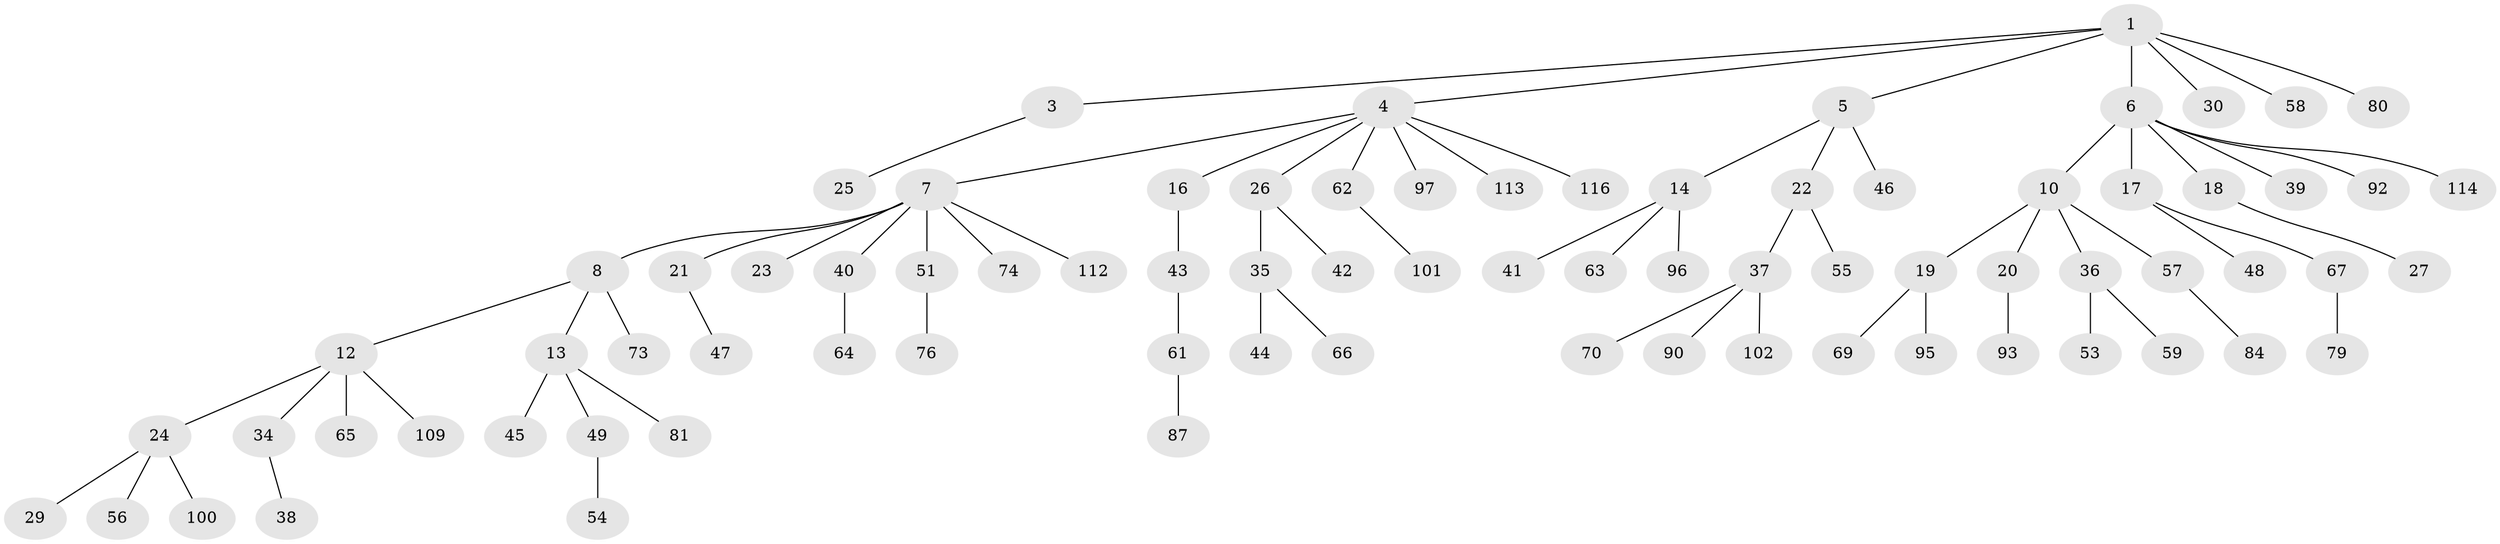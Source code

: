 // original degree distribution, {5: 0.01694915254237288, 4: 0.07627118644067797, 2: 0.2966101694915254, 7: 0.00847457627118644, 3: 0.11864406779661017, 6: 0.00847457627118644, 8: 0.00847457627118644, 1: 0.4661016949152542}
// Generated by graph-tools (version 1.1) at 2025/42/03/06/25 10:42:05]
// undirected, 80 vertices, 79 edges
graph export_dot {
graph [start="1"]
  node [color=gray90,style=filled];
  1 [super="+2"];
  3;
  4 [super="+33"];
  5 [super="+9"];
  6 [super="+78"];
  7 [super="+31"];
  8 [super="+11"];
  10 [super="+15"];
  12 [super="+60"];
  13 [super="+32"];
  14 [super="+85"];
  16 [super="+52"];
  17;
  18 [super="+75"];
  19 [super="+28"];
  20 [super="+83"];
  21;
  22 [super="+86"];
  23;
  24 [super="+99"];
  25;
  26 [super="+98"];
  27;
  29;
  30 [super="+108"];
  34;
  35;
  36;
  37 [super="+68"];
  38 [super="+110"];
  39;
  40;
  41;
  42;
  43 [super="+72"];
  44;
  45 [super="+104"];
  46 [super="+89"];
  47 [super="+107"];
  48 [super="+105"];
  49 [super="+50"];
  51;
  53 [super="+106"];
  54;
  55 [super="+118"];
  56;
  57 [super="+71"];
  58 [super="+94"];
  59 [super="+91"];
  61;
  62 [super="+117"];
  63;
  64 [super="+88"];
  65;
  66;
  67 [super="+77"];
  69;
  70;
  73 [super="+103"];
  74;
  76 [super="+115"];
  79 [super="+82"];
  80;
  81;
  84;
  87;
  90;
  92;
  93 [super="+111"];
  95;
  96;
  97;
  100;
  101;
  102;
  109;
  112;
  113;
  114;
  116;
  1 -- 3;
  1 -- 6;
  1 -- 30;
  1 -- 58;
  1 -- 80;
  1 -- 4;
  1 -- 5;
  3 -- 25;
  4 -- 7;
  4 -- 16;
  4 -- 26;
  4 -- 62;
  4 -- 116;
  4 -- 97;
  4 -- 113;
  5 -- 46;
  5 -- 14;
  5 -- 22;
  6 -- 10;
  6 -- 17;
  6 -- 18;
  6 -- 39;
  6 -- 114;
  6 -- 92;
  7 -- 8;
  7 -- 21;
  7 -- 23;
  7 -- 40;
  7 -- 51;
  7 -- 112;
  7 -- 74;
  8 -- 12;
  8 -- 73;
  8 -- 13;
  10 -- 19;
  10 -- 57;
  10 -- 20;
  10 -- 36;
  12 -- 24;
  12 -- 34;
  12 -- 109;
  12 -- 65;
  13 -- 81;
  13 -- 45;
  13 -- 49;
  14 -- 41;
  14 -- 63;
  14 -- 96;
  16 -- 43;
  17 -- 48;
  17 -- 67;
  18 -- 27;
  19 -- 69;
  19 -- 95;
  20 -- 93;
  21 -- 47;
  22 -- 37;
  22 -- 55;
  24 -- 29;
  24 -- 56;
  24 -- 100;
  26 -- 35;
  26 -- 42;
  34 -- 38;
  35 -- 44;
  35 -- 66;
  36 -- 53;
  36 -- 59;
  37 -- 70;
  37 -- 90;
  37 -- 102;
  40 -- 64;
  43 -- 61;
  49 -- 54;
  51 -- 76;
  57 -- 84;
  61 -- 87;
  62 -- 101;
  67 -- 79;
}
